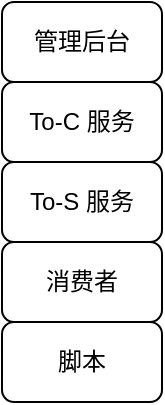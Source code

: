 <mxfile version="25.0.3">
  <diagram name="第 1 页" id="sqwh9HDvDgY0L5kGwlWT">
    <mxGraphModel dx="1026" dy="650" grid="1" gridSize="10" guides="1" tooltips="1" connect="1" arrows="1" fold="1" page="1" pageScale="1" pageWidth="3200" pageHeight="2400" math="0" shadow="0">
      <root>
        <mxCell id="0" />
        <mxCell id="1" parent="0" />
        <mxCell id="KY9enkxKX4iUOgCPwHwl-3" value="管理后台" style="rounded=1;whiteSpace=wrap;html=1;" vertex="1" parent="1">
          <mxGeometry x="520" y="520" width="80" height="40" as="geometry" />
        </mxCell>
        <mxCell id="KY9enkxKX4iUOgCPwHwl-4" value="To-C 服务" style="rounded=1;whiteSpace=wrap;html=1;" vertex="1" parent="1">
          <mxGeometry x="520" y="560" width="80" height="40" as="geometry" />
        </mxCell>
        <mxCell id="KY9enkxKX4iUOgCPwHwl-5" value="To-S 服务" style="rounded=1;whiteSpace=wrap;html=1;" vertex="1" parent="1">
          <mxGeometry x="520" y="600" width="80" height="40" as="geometry" />
        </mxCell>
        <mxCell id="KY9enkxKX4iUOgCPwHwl-6" value="消费者" style="rounded=1;whiteSpace=wrap;html=1;" vertex="1" parent="1">
          <mxGeometry x="520" y="640" width="80" height="40" as="geometry" />
        </mxCell>
        <mxCell id="KY9enkxKX4iUOgCPwHwl-7" value="脚本" style="rounded=1;whiteSpace=wrap;html=1;" vertex="1" parent="1">
          <mxGeometry x="520" y="680" width="80" height="40" as="geometry" />
        </mxCell>
      </root>
    </mxGraphModel>
  </diagram>
</mxfile>
